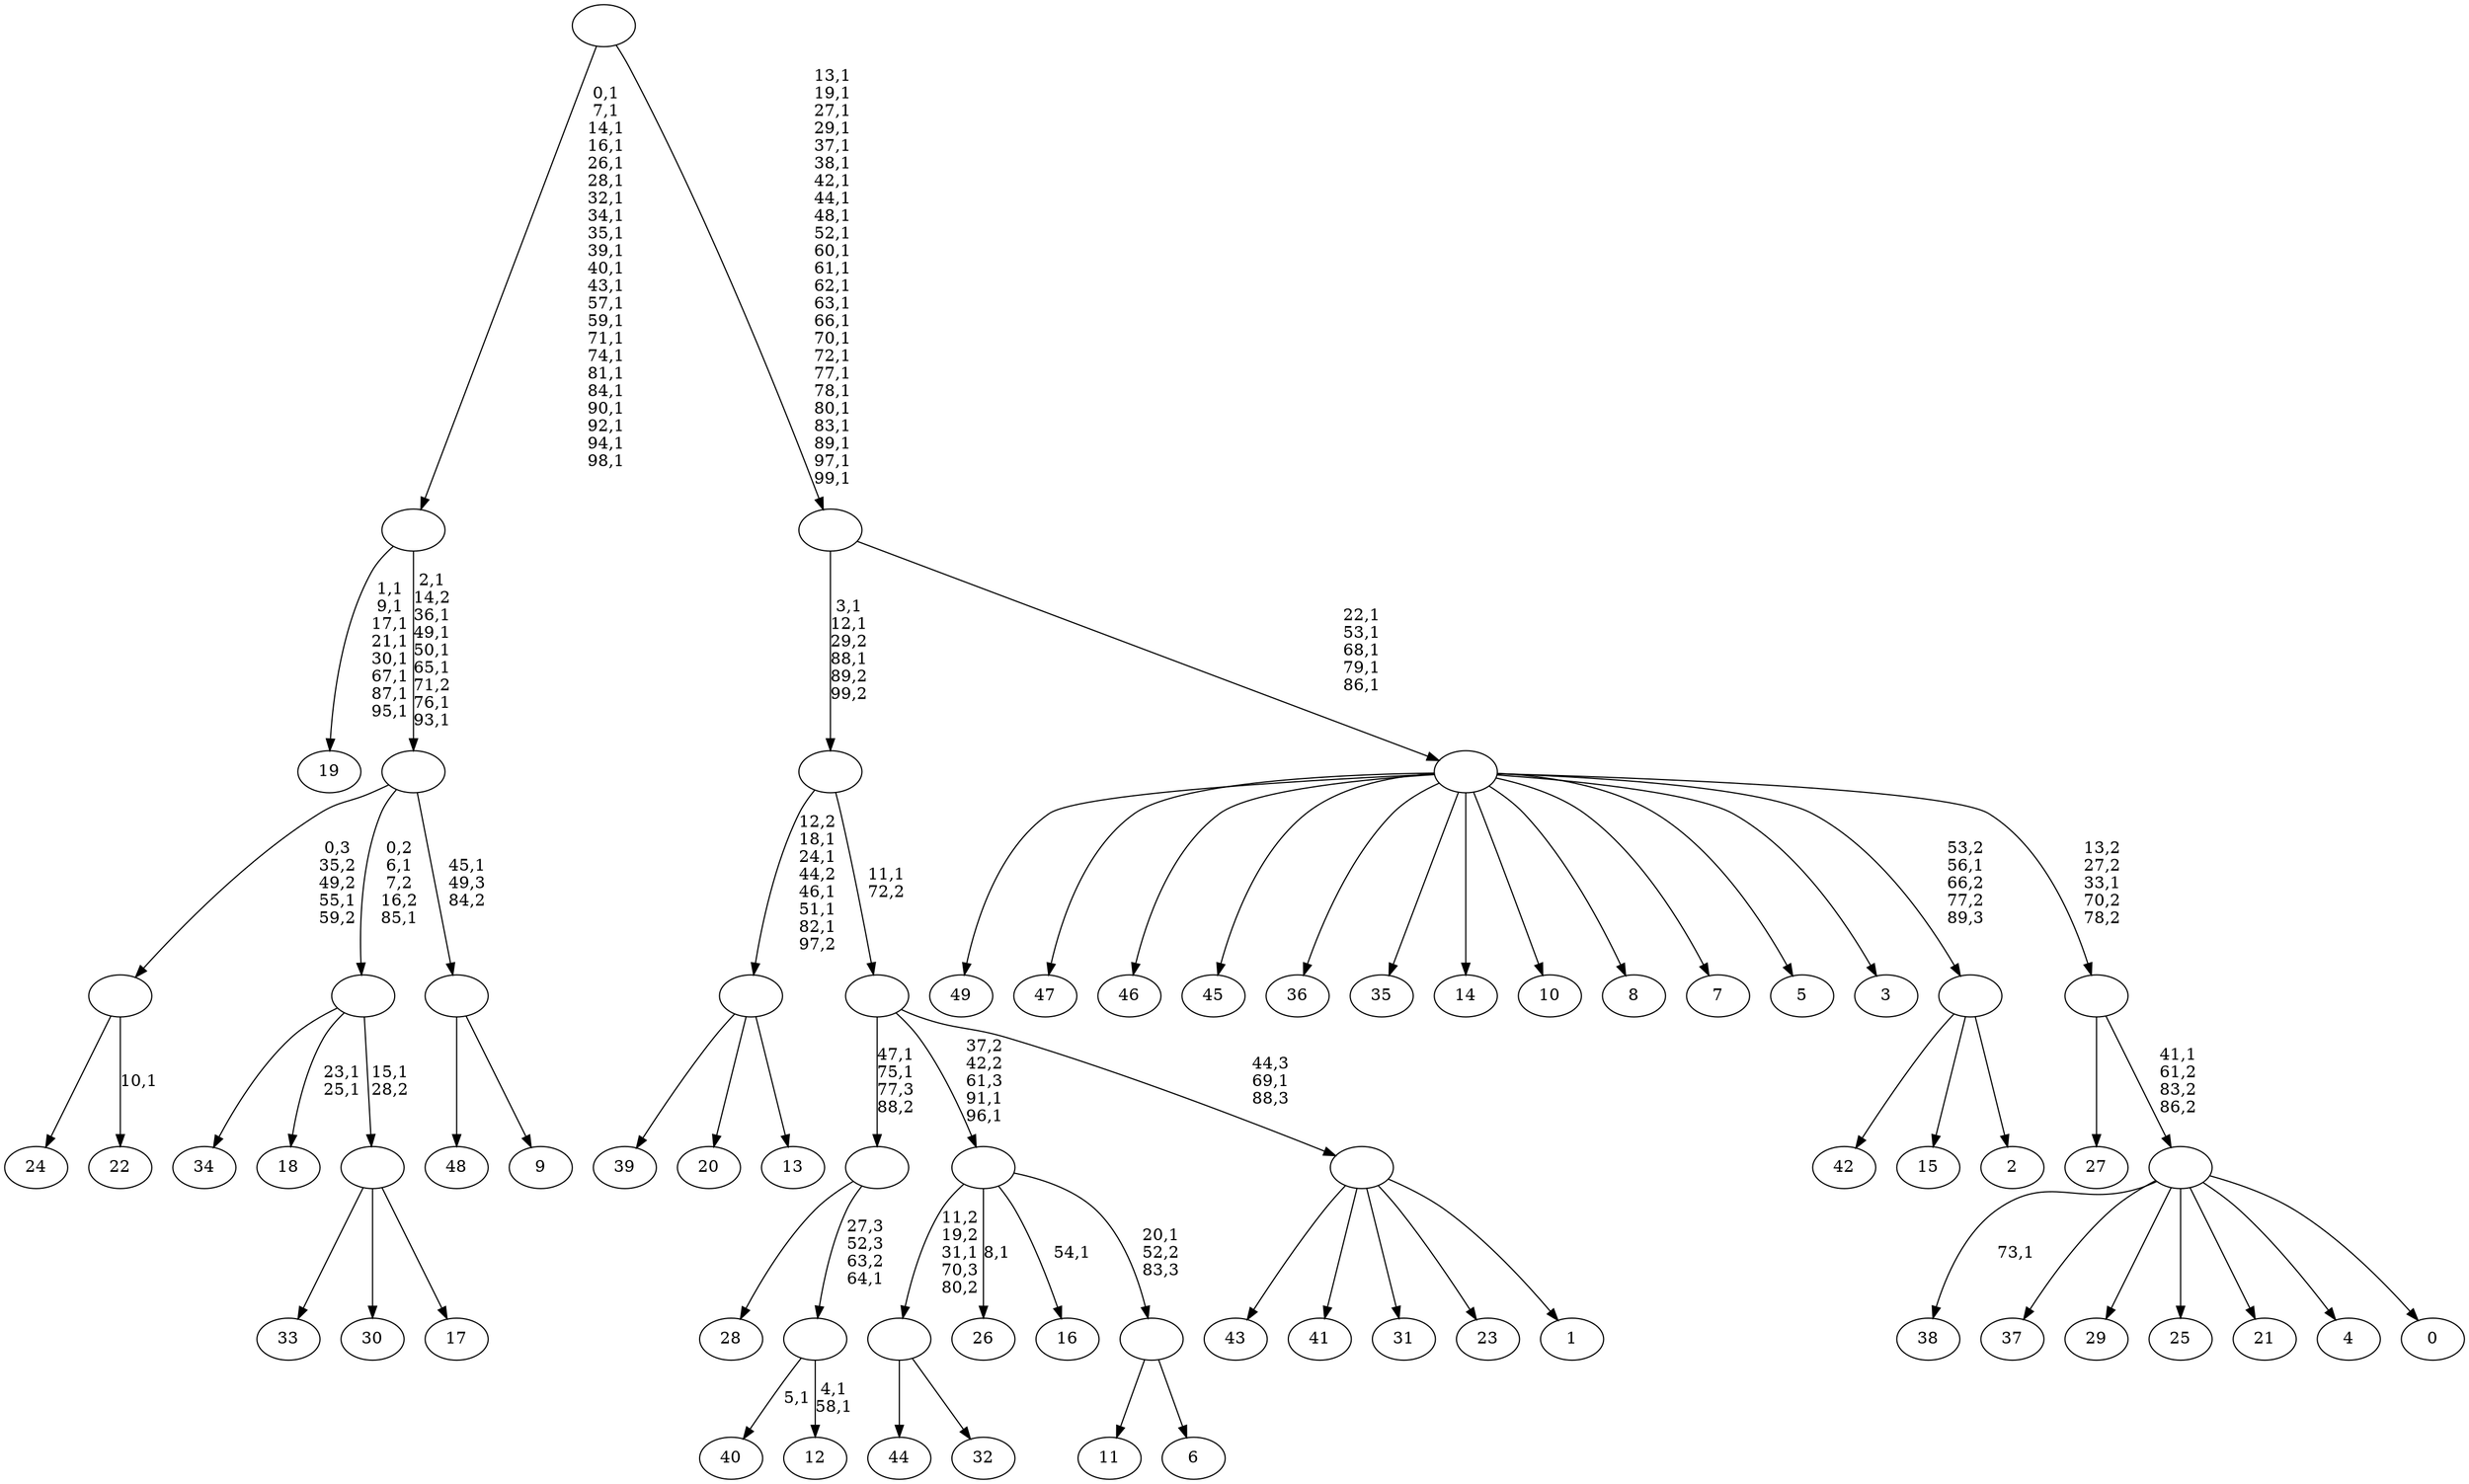 digraph T {
	150 [label="49"]
	149 [label="48"]
	148 [label="47"]
	147 [label="46"]
	146 [label="45"]
	145 [label="44"]
	144 [label="43"]
	143 [label="42"]
	142 [label="41"]
	141 [label="40"]
	139 [label="39"]
	138 [label="38"]
	136 [label="37"]
	135 [label="36"]
	134 [label="35"]
	133 [label="34"]
	132 [label="33"]
	131 [label="32"]
	130 [label=""]
	129 [label="31"]
	128 [label="30"]
	127 [label="29"]
	126 [label="28"]
	125 [label="27"]
	124 [label="26"]
	122 [label="25"]
	121 [label="24"]
	120 [label="23"]
	119 [label="22"]
	117 [label=""]
	116 [label="21"]
	115 [label="20"]
	114 [label="19"]
	105 [label="18"]
	102 [label="17"]
	101 [label=""]
	100 [label=""]
	98 [label="16"]
	96 [label="15"]
	95 [label="14"]
	94 [label="13"]
	93 [label=""]
	88 [label="12"]
	85 [label=""]
	84 [label=""]
	82 [label="11"]
	81 [label="10"]
	80 [label="9"]
	79 [label=""]
	78 [label=""]
	71 [label=""]
	49 [label="8"]
	48 [label="7"]
	47 [label="6"]
	46 [label=""]
	45 [label=""]
	43 [label="5"]
	42 [label="4"]
	41 [label="3"]
	40 [label="2"]
	39 [label=""]
	38 [label="1"]
	37 [label=""]
	36 [label=""]
	35 [label=""]
	32 [label="0"]
	31 [label=""]
	30 [label=""]
	29 [label=""]
	24 [label=""]
	0 [label=""]
	130 -> 145 [label=""]
	130 -> 131 [label=""]
	117 -> 119 [label="10,1"]
	117 -> 121 [label=""]
	101 -> 132 [label=""]
	101 -> 128 [label=""]
	101 -> 102 [label=""]
	100 -> 105 [label="23,1\n25,1"]
	100 -> 133 [label=""]
	100 -> 101 [label="15,1\n28,2"]
	93 -> 139 [label=""]
	93 -> 115 [label=""]
	93 -> 94 [label=""]
	85 -> 88 [label="4,1\n58,1"]
	85 -> 141 [label="5,1"]
	84 -> 126 [label=""]
	84 -> 85 [label="27,3\n52,3\n63,2\n64,1"]
	79 -> 149 [label=""]
	79 -> 80 [label=""]
	78 -> 100 [label="0,2\n6,1\n7,2\n16,2\n85,1"]
	78 -> 117 [label="0,3\n35,2\n49,2\n55,1\n59,2"]
	78 -> 79 [label="45,1\n49,3\n84,2"]
	71 -> 78 [label="2,1\n14,2\n36,1\n49,1\n50,1\n65,1\n71,2\n76,1\n93,1"]
	71 -> 114 [label="1,1\n9,1\n17,1\n21,1\n30,1\n67,1\n87,1\n95,1"]
	46 -> 82 [label=""]
	46 -> 47 [label=""]
	45 -> 98 [label="54,1"]
	45 -> 124 [label="8,1"]
	45 -> 130 [label="11,2\n19,2\n31,1\n70,3\n80,2"]
	45 -> 46 [label="20,1\n52,2\n83,3"]
	39 -> 143 [label=""]
	39 -> 96 [label=""]
	39 -> 40 [label=""]
	37 -> 144 [label=""]
	37 -> 142 [label=""]
	37 -> 129 [label=""]
	37 -> 120 [label=""]
	37 -> 38 [label=""]
	36 -> 45 [label="37,2\n42,2\n61,3\n91,1\n96,1"]
	36 -> 84 [label="47,1\n75,1\n77,3\n88,2"]
	36 -> 37 [label="44,3\n69,1\n88,3"]
	35 -> 93 [label="12,2\n18,1\n24,1\n44,2\n46,1\n51,1\n82,1\n97,2"]
	35 -> 36 [label="11,1\n72,2"]
	31 -> 138 [label="73,1"]
	31 -> 136 [label=""]
	31 -> 127 [label=""]
	31 -> 122 [label=""]
	31 -> 116 [label=""]
	31 -> 42 [label=""]
	31 -> 32 [label=""]
	30 -> 125 [label=""]
	30 -> 31 [label="41,1\n61,2\n83,2\n86,2"]
	29 -> 150 [label=""]
	29 -> 148 [label=""]
	29 -> 147 [label=""]
	29 -> 146 [label=""]
	29 -> 135 [label=""]
	29 -> 134 [label=""]
	29 -> 95 [label=""]
	29 -> 81 [label=""]
	29 -> 49 [label=""]
	29 -> 48 [label=""]
	29 -> 43 [label=""]
	29 -> 41 [label=""]
	29 -> 39 [label="53,2\n56,1\n66,2\n77,2\n89,3"]
	29 -> 30 [label="13,2\n27,2\n33,1\n70,2\n78,2"]
	24 -> 29 [label="22,1\n53,1\n68,1\n79,1\n86,1"]
	24 -> 35 [label="3,1\n12,1\n29,2\n88,1\n89,2\n99,2"]
	0 -> 24 [label="13,1\n19,1\n27,1\n29,1\n37,1\n38,1\n42,1\n44,1\n48,1\n52,1\n60,1\n61,1\n62,1\n63,1\n66,1\n70,1\n72,1\n77,1\n78,1\n80,1\n83,1\n89,1\n97,1\n99,1"]
	0 -> 71 [label="0,1\n7,1\n14,1\n16,1\n26,1\n28,1\n32,1\n34,1\n35,1\n39,1\n40,1\n43,1\n57,1\n59,1\n71,1\n74,1\n81,1\n84,1\n90,1\n92,1\n94,1\n98,1"]
}
